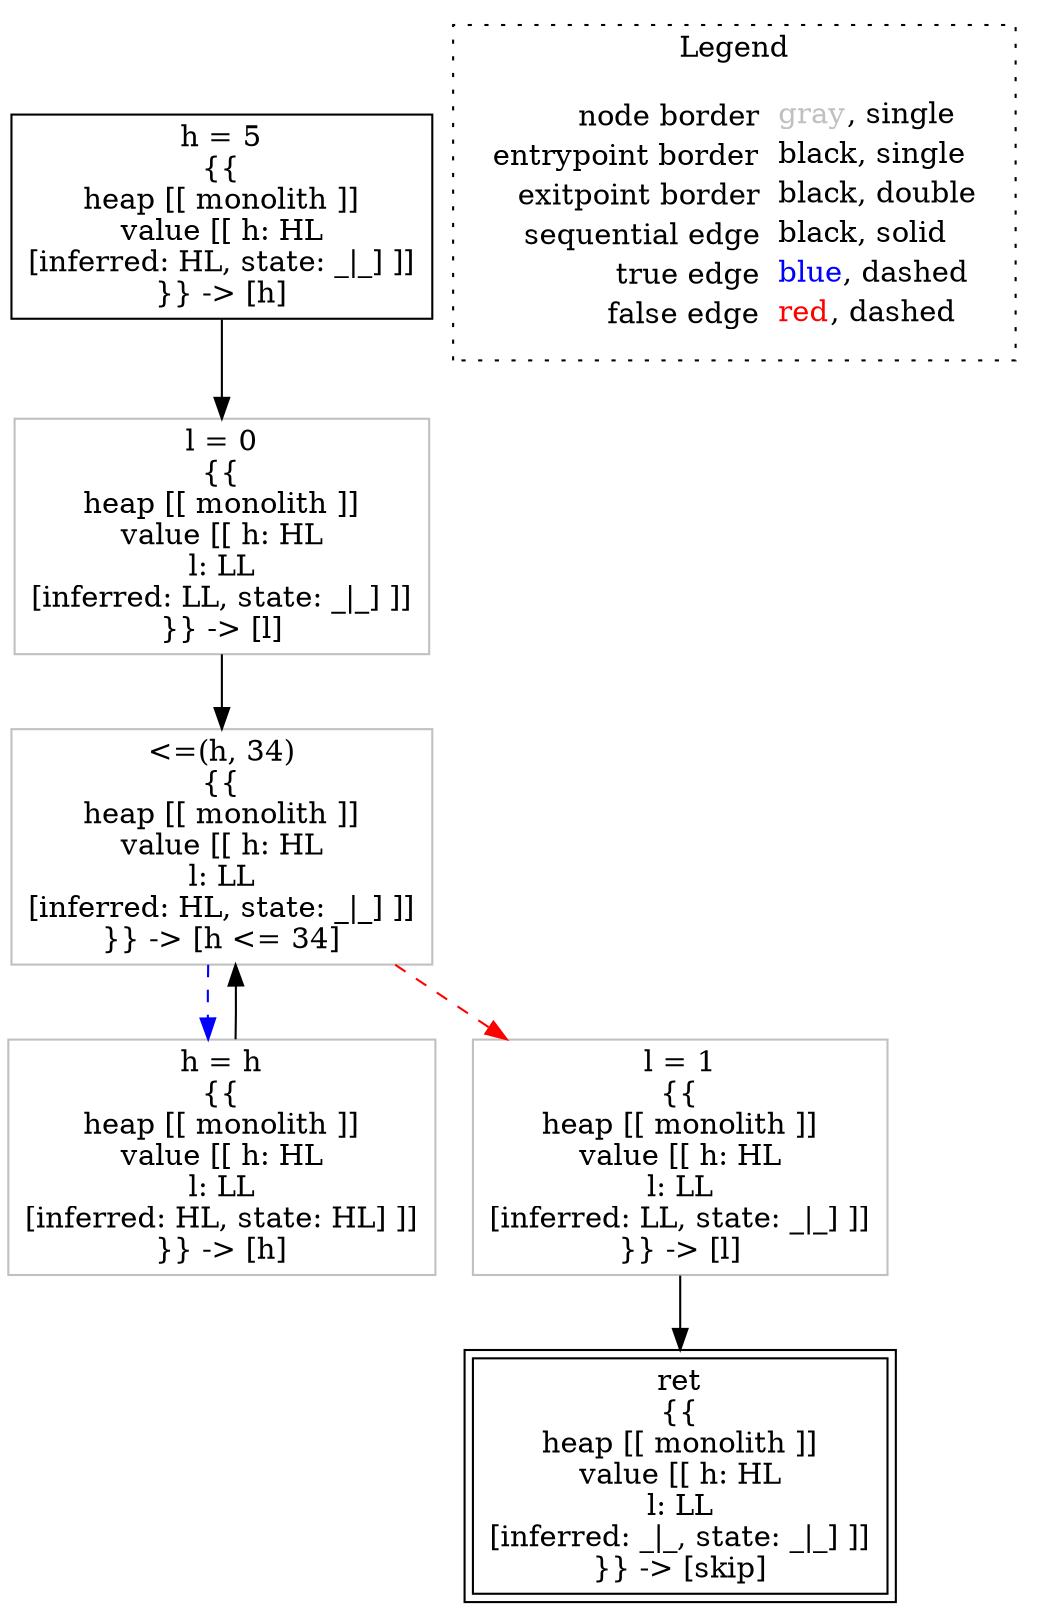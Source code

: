digraph {
	"node0" [shape="rect",color="black",label=<h = 5<BR/>{{<BR/>heap [[ monolith ]]<BR/>value [[ h: HL<BR/>[inferred: HL, state: _|_] ]]<BR/>}} -&gt; [h]>];
	"node1" [shape="rect",color="gray",label=<h = h<BR/>{{<BR/>heap [[ monolith ]]<BR/>value [[ h: HL<BR/>l: LL<BR/>[inferred: HL, state: HL] ]]<BR/>}} -&gt; [h]>];
	"node2" [shape="rect",color="gray",label=<l = 1<BR/>{{<BR/>heap [[ monolith ]]<BR/>value [[ h: HL<BR/>l: LL<BR/>[inferred: LL, state: _|_] ]]<BR/>}} -&gt; [l]>];
	"node3" [shape="rect",color="gray",label=<&lt;=(h, 34)<BR/>{{<BR/>heap [[ monolith ]]<BR/>value [[ h: HL<BR/>l: LL<BR/>[inferred: HL, state: _|_] ]]<BR/>}} -&gt; [h &lt;= 34]>];
	"node4" [shape="rect",color="black",peripheries="2",label=<ret<BR/>{{<BR/>heap [[ monolith ]]<BR/>value [[ h: HL<BR/>l: LL<BR/>[inferred: _|_, state: _|_] ]]<BR/>}} -&gt; [skip]>];
	"node5" [shape="rect",color="gray",label=<l = 0<BR/>{{<BR/>heap [[ monolith ]]<BR/>value [[ h: HL<BR/>l: LL<BR/>[inferred: LL, state: _|_] ]]<BR/>}} -&gt; [l]>];
	"node1" -> "node3" [color="black"];
	"node2" -> "node4" [color="black"];
	"node3" -> "node1" [color="blue",style="dashed"];
	"node3" -> "node2" [color="red",style="dashed"];
	"node0" -> "node5" [color="black"];
	"node5" -> "node3" [color="black"];
subgraph cluster_legend {
	label="Legend";
	style=dotted;
	node [shape=plaintext];
	"legend" [label=<<table border="0" cellpadding="2" cellspacing="0" cellborder="0"><tr><td align="right">node border&nbsp;</td><td align="left"><font color="gray">gray</font>, single</td></tr><tr><td align="right">entrypoint border&nbsp;</td><td align="left"><font color="black">black</font>, single</td></tr><tr><td align="right">exitpoint border&nbsp;</td><td align="left"><font color="black">black</font>, double</td></tr><tr><td align="right">sequential edge&nbsp;</td><td align="left"><font color="black">black</font>, solid</td></tr><tr><td align="right">true edge&nbsp;</td><td align="left"><font color="blue">blue</font>, dashed</td></tr><tr><td align="right">false edge&nbsp;</td><td align="left"><font color="red">red</font>, dashed</td></tr></table>>];
}

}
